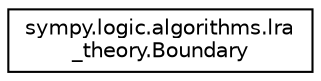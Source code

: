 digraph "Graphical Class Hierarchy"
{
 // LATEX_PDF_SIZE
  edge [fontname="Helvetica",fontsize="10",labelfontname="Helvetica",labelfontsize="10"];
  node [fontname="Helvetica",fontsize="10",shape=record];
  rankdir="LR";
  Node0 [label="sympy.logic.algorithms.lra\l_theory.Boundary",height=0.2,width=0.4,color="black", fillcolor="white", style="filled",URL="$classsympy_1_1logic_1_1algorithms_1_1lra__theory_1_1Boundary.html",tooltip=" "];
}
